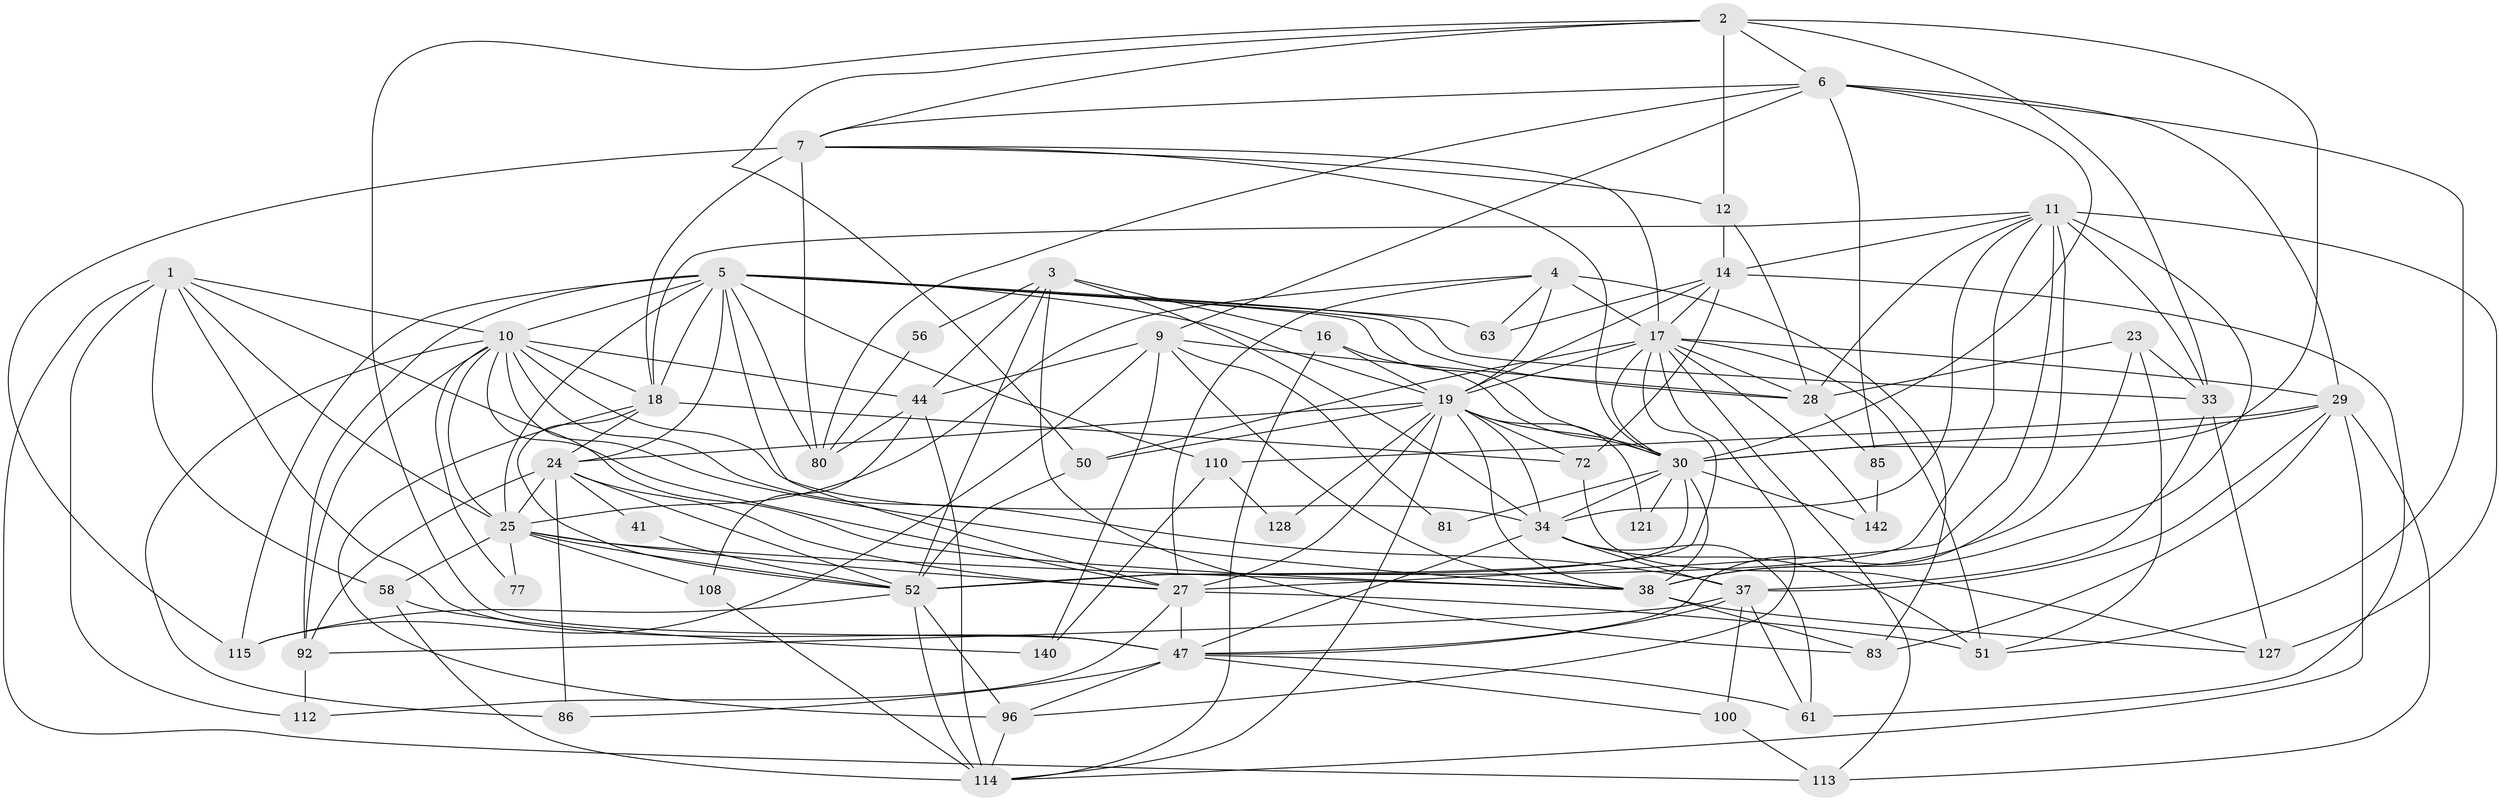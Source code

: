 // original degree distribution, {2: 0.136986301369863, 3: 0.2808219178082192, 4: 0.2465753424657534, 6: 0.0684931506849315, 5: 0.1917808219178082, 7: 0.07534246575342465}
// Generated by graph-tools (version 1.1) at 2025/18/03/04/25 18:18:53]
// undirected, 58 vertices, 180 edges
graph export_dot {
graph [start="1"]
  node [color=gray90,style=filled];
  1 [super="+20"];
  2 [super="+13+82"];
  3 [super="+70"];
  4 [super="+62"];
  5 [super="+94+64+91+101"];
  6 [super="+35+48"];
  7 [super="+31+8"];
  9 [super="+66"];
  10 [super="+22+57"];
  11 [super="+136+39+15"];
  12 [super="+132"];
  14 [super="+59+26"];
  16 [super="+145"];
  17 [super="+32+75+120"];
  18 [super="+49+103"];
  19 [super="+90+45"];
  23 [super="+146"];
  24 [super="+88+43"];
  25 [super="+109+46+106"];
  27 [super="+93+122"];
  28 [super="+69"];
  29 [super="+36"];
  30 [super="+55+105"];
  33 [super="+54+126"];
  34 [super="+42+74"];
  37 [super="+87+40"];
  38 [super="+78+84+53"];
  41;
  44 [super="+123"];
  47 [super="+124+98+129"];
  50;
  51 [super="+125+73"];
  52 [super="+79+65+137"];
  56;
  58;
  61 [super="+144"];
  63 [super="+117"];
  72 [super="+89"];
  77;
  80;
  81 [super="+95"];
  83;
  85;
  86;
  92 [super="+104"];
  96 [super="+143"];
  100;
  108;
  110 [super="+141"];
  112;
  113;
  114 [super="+131"];
  115;
  121;
  127;
  128;
  140;
  142;
  1 -- 112;
  1 -- 113;
  1 -- 58;
  1 -- 47;
  1 -- 38;
  1 -- 25;
  1 -- 10;
  2 -- 50;
  2 -- 30 [weight=2];
  2 -- 6;
  2 -- 33;
  2 -- 7;
  2 -- 47 [weight=2];
  2 -- 12;
  3 -- 16;
  3 -- 34;
  3 -- 52;
  3 -- 83;
  3 -- 56;
  3 -- 44;
  4 -- 27;
  4 -- 63;
  4 -- 83;
  4 -- 17;
  4 -- 25;
  4 -- 19;
  5 -- 115;
  5 -- 28;
  5 -- 63;
  5 -- 33;
  5 -- 25;
  5 -- 92;
  5 -- 27;
  5 -- 80;
  5 -- 24;
  5 -- 110;
  5 -- 18;
  5 -- 10;
  5 -- 30;
  5 -- 19;
  6 -- 80;
  6 -- 7;
  6 -- 51;
  6 -- 85;
  6 -- 29;
  6 -- 9;
  6 -- 30;
  7 -- 80;
  7 -- 17;
  7 -- 115;
  7 -- 18 [weight=2];
  7 -- 12;
  7 -- 30;
  9 -- 115 [weight=2];
  9 -- 140;
  9 -- 28;
  9 -- 38;
  9 -- 81;
  9 -- 44;
  10 -- 37;
  10 -- 92;
  10 -- 86;
  10 -- 34 [weight=2];
  10 -- 38;
  10 -- 25;
  10 -- 18;
  10 -- 27;
  10 -- 44;
  10 -- 77;
  11 -- 38;
  11 -- 52 [weight=2];
  11 -- 27 [weight=2];
  11 -- 47 [weight=2];
  11 -- 14;
  11 -- 28;
  11 -- 127;
  11 -- 34;
  11 -- 33;
  11 -- 18;
  12 -- 28;
  12 -- 14;
  14 -- 17;
  14 -- 72;
  14 -- 61;
  14 -- 63;
  14 -- 19;
  16 -- 114;
  16 -- 19 [weight=2];
  16 -- 30;
  17 -- 96;
  17 -- 113;
  17 -- 50 [weight=2];
  17 -- 29;
  17 -- 19 [weight=2];
  17 -- 51;
  17 -- 28 [weight=2];
  17 -- 142;
  17 -- 52;
  17 -- 30;
  18 -- 52 [weight=2];
  18 -- 24;
  18 -- 96;
  18 -- 72;
  19 -- 121;
  19 -- 114;
  19 -- 24;
  19 -- 27;
  19 -- 30;
  19 -- 128;
  19 -- 34 [weight=2];
  19 -- 38;
  19 -- 72;
  19 -- 50;
  23 -- 33;
  23 -- 51;
  23 -- 28;
  23 -- 38;
  24 -- 86;
  24 -- 41;
  24 -- 27 [weight=2];
  24 -- 25;
  24 -- 92;
  24 -- 52;
  25 -- 58;
  25 -- 52;
  25 -- 27;
  25 -- 108;
  25 -- 38;
  25 -- 77;
  27 -- 51 [weight=2];
  27 -- 47;
  27 -- 112;
  28 -- 85;
  29 -- 113;
  29 -- 83;
  29 -- 37;
  29 -- 110;
  29 -- 114;
  29 -- 30;
  30 -- 121;
  30 -- 142;
  30 -- 52 [weight=2];
  30 -- 34;
  30 -- 38 [weight=2];
  30 -- 81;
  33 -- 37;
  33 -- 127;
  34 -- 37;
  34 -- 51;
  34 -- 47;
  34 -- 61;
  37 -- 100;
  37 -- 61;
  37 -- 47;
  37 -- 92;
  38 -- 83;
  38 -- 127;
  41 -- 52;
  44 -- 80;
  44 -- 114;
  44 -- 108;
  47 -- 96;
  47 -- 86;
  47 -- 100;
  47 -- 61;
  50 -- 52;
  52 -- 114;
  52 -- 115;
  52 -- 96;
  56 -- 80;
  58 -- 114;
  58 -- 140;
  72 -- 127;
  85 -- 142;
  92 -- 112;
  96 -- 114;
  100 -- 113;
  108 -- 114;
  110 -- 128;
  110 -- 140;
}
